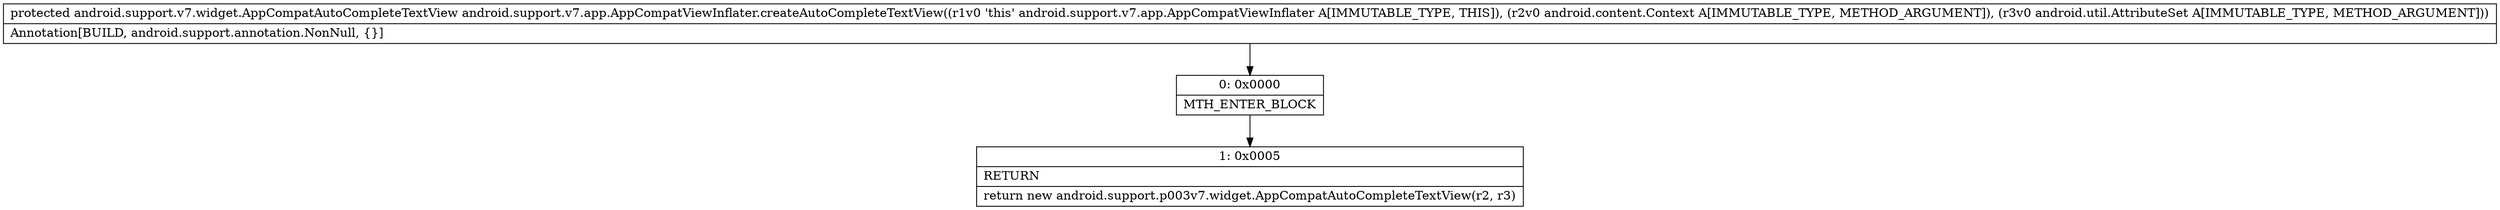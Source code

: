 digraph "CFG forandroid.support.v7.app.AppCompatViewInflater.createAutoCompleteTextView(Landroid\/content\/Context;Landroid\/util\/AttributeSet;)Landroid\/support\/v7\/widget\/AppCompatAutoCompleteTextView;" {
Node_0 [shape=record,label="{0\:\ 0x0000|MTH_ENTER_BLOCK\l}"];
Node_1 [shape=record,label="{1\:\ 0x0005|RETURN\l|return new android.support.p003v7.widget.AppCompatAutoCompleteTextView(r2, r3)\l}"];
MethodNode[shape=record,label="{protected android.support.v7.widget.AppCompatAutoCompleteTextView android.support.v7.app.AppCompatViewInflater.createAutoCompleteTextView((r1v0 'this' android.support.v7.app.AppCompatViewInflater A[IMMUTABLE_TYPE, THIS]), (r2v0 android.content.Context A[IMMUTABLE_TYPE, METHOD_ARGUMENT]), (r3v0 android.util.AttributeSet A[IMMUTABLE_TYPE, METHOD_ARGUMENT]))  | Annotation[BUILD, android.support.annotation.NonNull, \{\}]\l}"];
MethodNode -> Node_0;
Node_0 -> Node_1;
}

